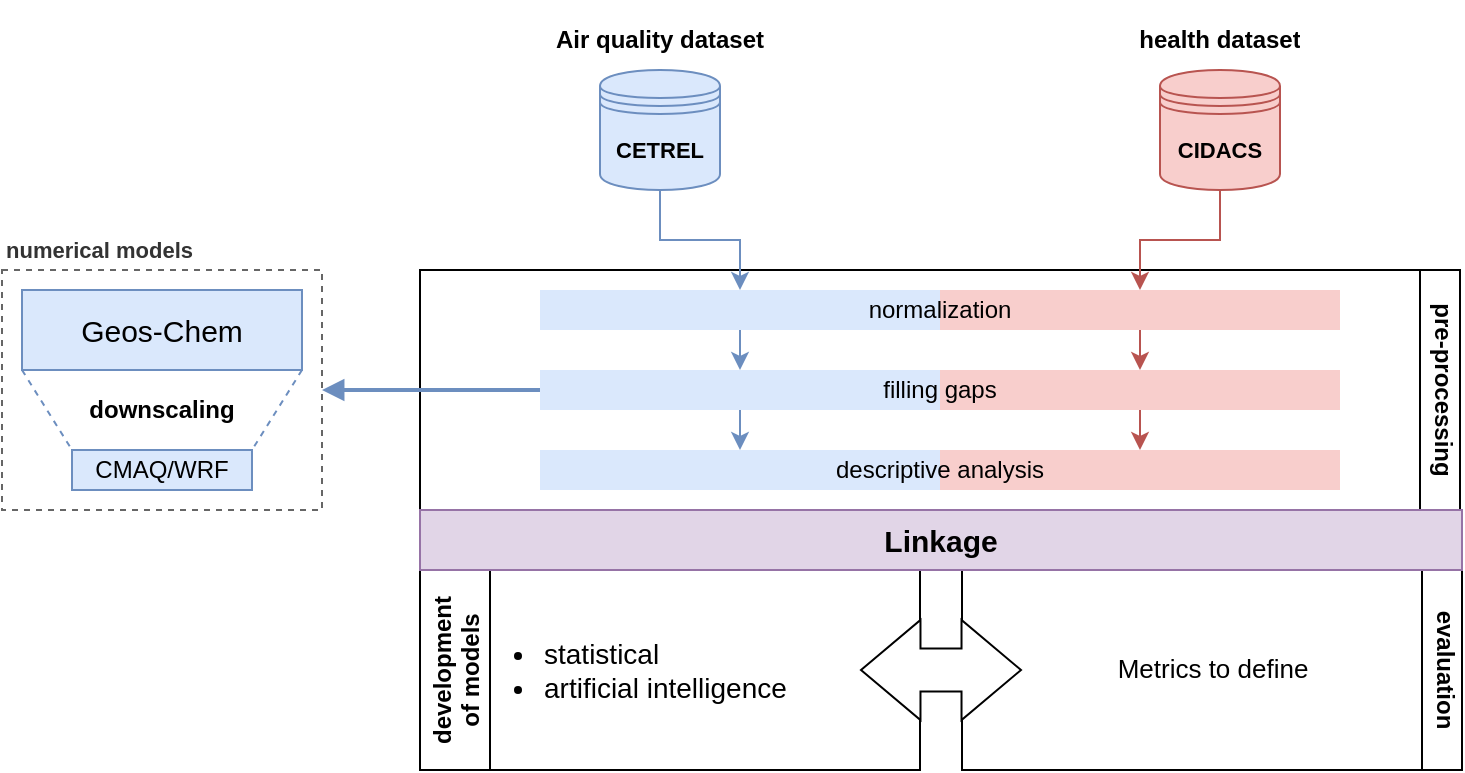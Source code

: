 <mxfile version="12.6.5" type="google"><diagram id="ZbzawCidMn4McHh4tvup" name="Page-1"><mxGraphModel dx="868" dy="492" grid="1" gridSize="10" guides="1" tooltips="1" connect="1" arrows="1" fold="1" page="1" pageScale="1" pageWidth="850" pageHeight="1100" math="0" shadow="0"><root><mxCell id="0"/><mxCell id="1" parent="0"/><mxCell id="ypRi0qUW06USGjb7KAHu-10" value="pre-processing" style="swimlane;startSize=20;horizontal=0;rotation=-180;direction=east;labelPosition=center;verticalLabelPosition=middle;align=center;verticalAlign=middle;flipV=1;swimlaneLine=1;rounded=0;spacingBottom=5;" parent="1" vertex="1"><mxGeometry x="239" y="160" width="520" height="120" as="geometry"><mxRectangle x="200" y="160" width="30" height="60" as="alternateBounds"/></mxGeometry></mxCell><mxCell id="ypRi0qUW06USGjb7KAHu-36" value="" style="rounded=0;whiteSpace=wrap;html=1;align=center;strokeColor=none;fillColor=#f8cecc;" parent="ypRi0qUW06USGjb7KAHu-10" vertex="1"><mxGeometry x="260" y="90" width="200" height="20" as="geometry"/></mxCell><mxCell id="ypRi0qUW06USGjb7KAHu-37" value="" style="rounded=0;whiteSpace=wrap;html=1;align=center;strokeColor=none;fillColor=#dae8fc;" parent="ypRi0qUW06USGjb7KAHu-10" vertex="1"><mxGeometry x="60" y="90" width="200" height="20" as="geometry"/></mxCell><mxCell id="ypRi0qUW06USGjb7KAHu-35" value="" style="rounded=0;whiteSpace=wrap;html=1;align=center;strokeColor=none;fillColor=#dae8fc;" parent="ypRi0qUW06USGjb7KAHu-10" vertex="1"><mxGeometry x="60" y="50" width="200" height="20" as="geometry"/></mxCell><mxCell id="ypRi0qUW06USGjb7KAHu-34" value="" style="rounded=0;whiteSpace=wrap;html=1;align=center;strokeColor=none;fillColor=#f8cecc;" parent="ypRi0qUW06USGjb7KAHu-10" vertex="1"><mxGeometry x="260" y="50" width="200" height="20" as="geometry"/></mxCell><mxCell id="ypRi0qUW06USGjb7KAHu-32" value="" style="rounded=0;whiteSpace=wrap;html=1;align=center;strokeColor=none;fillColor=#dae8fc;" parent="ypRi0qUW06USGjb7KAHu-10" vertex="1"><mxGeometry x="60" y="10" width="200" height="20" as="geometry"/></mxCell><mxCell id="ypRi0qUW06USGjb7KAHu-33" value="" style="rounded=0;whiteSpace=wrap;html=1;align=center;strokeColor=none;fillColor=#f8cecc;" parent="ypRi0qUW06USGjb7KAHu-10" vertex="1"><mxGeometry x="260" y="10" width="200" height="20" as="geometry"/></mxCell><mxCell id="ypRi0qUW06USGjb7KAHu-21" value="descriptive analysis" style="rounded=0;whiteSpace=wrap;html=1;align=center;fillColor=none;strokeColor=none;" parent="ypRi0qUW06USGjb7KAHu-10" vertex="1"><mxGeometry x="60" y="90" width="400" height="20" as="geometry"/></mxCell><mxCell id="ypRi0qUW06USGjb7KAHu-20" value="filling gaps" style="rounded=0;whiteSpace=wrap;html=1;align=center;fillColor=none;strokeColor=none;" parent="ypRi0qUW06USGjb7KAHu-10" vertex="1"><mxGeometry x="60" y="50" width="400" height="20" as="geometry"/></mxCell><mxCell id="ypRi0qUW06USGjb7KAHu-19" value="&lt;div&gt;normalization&lt;/div&gt;" style="rounded=0;whiteSpace=wrap;html=1;align=center;fillColor=none;strokeColor=none;" parent="ypRi0qUW06USGjb7KAHu-10" vertex="1"><mxGeometry x="60" y="10" width="400" height="20" as="geometry"/></mxCell><mxCell id="ypRi0qUW06USGjb7KAHu-26" style="edgeStyle=orthogonalEdgeStyle;rounded=0;orthogonalLoop=1;jettySize=auto;html=1;exitX=0.25;exitY=1;exitDx=0;exitDy=0;entryX=0.25;entryY=0;entryDx=0;entryDy=0;fillColor=#dae8fc;strokeColor=#6c8ebf;" parent="ypRi0qUW06USGjb7KAHu-10" source="ypRi0qUW06USGjb7KAHu-19" target="ypRi0qUW06USGjb7KAHu-20" edge="1"><mxGeometry relative="1" as="geometry"/></mxCell><mxCell id="ypRi0qUW06USGjb7KAHu-29" style="edgeStyle=orthogonalEdgeStyle;rounded=0;orthogonalLoop=1;jettySize=auto;html=1;exitX=0.75;exitY=1;exitDx=0;exitDy=0;entryX=0.75;entryY=0;entryDx=0;entryDy=0;fillColor=#f8cecc;strokeColor=#b85450;" parent="ypRi0qUW06USGjb7KAHu-10" source="ypRi0qUW06USGjb7KAHu-19" target="ypRi0qUW06USGjb7KAHu-20" edge="1"><mxGeometry relative="1" as="geometry"/></mxCell><mxCell id="ypRi0qUW06USGjb7KAHu-27" style="edgeStyle=orthogonalEdgeStyle;rounded=0;orthogonalLoop=1;jettySize=auto;html=1;exitX=0.25;exitY=1;exitDx=0;exitDy=0;entryX=0.25;entryY=0;entryDx=0;entryDy=0;fillColor=#dae8fc;strokeColor=#6c8ebf;" parent="ypRi0qUW06USGjb7KAHu-10" source="ypRi0qUW06USGjb7KAHu-20" target="ypRi0qUW06USGjb7KAHu-21" edge="1"><mxGeometry relative="1" as="geometry"/></mxCell><mxCell id="ypRi0qUW06USGjb7KAHu-30" style="edgeStyle=orthogonalEdgeStyle;rounded=0;orthogonalLoop=1;jettySize=auto;html=1;exitX=0.75;exitY=1;exitDx=0;exitDy=0;entryX=0.75;entryY=0;entryDx=0;entryDy=0;fillColor=#f8cecc;strokeColor=#b85450;" parent="ypRi0qUW06USGjb7KAHu-10" source="ypRi0qUW06USGjb7KAHu-20" target="ypRi0qUW06USGjb7KAHu-21" edge="1"><mxGeometry relative="1" as="geometry"/></mxCell><mxCell id="ypRi0qUW06USGjb7KAHu-47" value="" style="rounded=0;whiteSpace=wrap;html=1;fillColor=none;fontSize=14;fontColor=#333333;align=left;dashed=1;strokeColor=#666666;" parent="1" vertex="1"><mxGeometry x="30" y="160" width="160" height="120" as="geometry"/></mxCell><mxCell id="ypRi0qUW06USGjb7KAHu-12" value="development&#xA;of models" style="swimlane;startSize=35;horizontal=0;spacingBottom=0;" parent="1" vertex="1"><mxGeometry x="239" y="310" width="250" height="100" as="geometry"><mxRectangle x="230" y="150" width="30" height="60" as="alternateBounds"/></mxGeometry></mxCell><mxCell id="ypRi0qUW06USGjb7KAHu-46" value="&lt;div style=&quot;font-size: 14px;&quot; align=&quot;left&quot;&gt;&lt;ul style=&quot;font-size: 14px;&quot;&gt;&lt;li style=&quot;font-size: 14px;&quot;&gt;statistical&lt;/li&gt;&lt;li style=&quot;font-size: 14px;&quot;&gt;artificial intelligence&lt;/li&gt;&lt;/ul&gt;&lt;/div&gt;" style="text;html=1;strokeColor=none;fillColor=none;align=left;verticalAlign=middle;whiteSpace=wrap;rounded=0;fontSize=14;fontColor=#000000;" parent="ypRi0qUW06USGjb7KAHu-12" vertex="1"><mxGeometry x="20" width="230" height="100" as="geometry"/></mxCell><mxCell id="ypRi0qUW06USGjb7KAHu-14" value="evaluation" style="swimlane;startSize=20;horizontal=0;rotation=-180;spacingBottom=5;" parent="1" vertex="1"><mxGeometry x="510" y="310" width="250" height="100" as="geometry"><mxRectangle x="230" y="150" width="30" height="60" as="alternateBounds"/></mxGeometry></mxCell><mxCell id="ypRi0qUW06USGjb7KAHu-52" value="Metrics to define" style="text;html=1;fontSize=13;fontColor=#000000;align=center;fontStyle=0" parent="ypRi0qUW06USGjb7KAHu-14" vertex="1"><mxGeometry x="80" y="35" width="90" height="30" as="geometry"/></mxCell><mxCell id="ypRi0qUW06USGjb7KAHu-25" style="edgeStyle=orthogonalEdgeStyle;rounded=0;orthogonalLoop=1;jettySize=auto;html=1;exitX=0.5;exitY=1;exitDx=0;exitDy=0;entryX=0.25;entryY=0;entryDx=0;entryDy=0;fillColor=#dae8fc;strokeColor=#6c8ebf;" parent="1" source="ypRi0qUW06USGjb7KAHu-15" target="ypRi0qUW06USGjb7KAHu-19" edge="1"><mxGeometry relative="1" as="geometry"/></mxCell><mxCell id="ypRi0qUW06USGjb7KAHu-15" value="CETREL" style="shape=datastore;whiteSpace=wrap;html=1;fillColor=#dae8fc;strokeColor=#6c8ebf;fontStyle=1;fontSize=11;" parent="1" vertex="1"><mxGeometry x="329" y="60" width="60" height="60" as="geometry"/></mxCell><mxCell id="ypRi0qUW06USGjb7KAHu-28" style="edgeStyle=orthogonalEdgeStyle;rounded=0;orthogonalLoop=1;jettySize=auto;html=1;exitX=0.5;exitY=1;exitDx=0;exitDy=0;entryX=0.75;entryY=0;entryDx=0;entryDy=0;fillColor=#f8cecc;strokeColor=#b85450;" parent="1" source="ypRi0qUW06USGjb7KAHu-16" target="ypRi0qUW06USGjb7KAHu-19" edge="1"><mxGeometry relative="1" as="geometry"/></mxCell><mxCell id="ypRi0qUW06USGjb7KAHu-16" value="CIDACS" style="shape=datastore;whiteSpace=wrap;html=1;fillColor=#f8cecc;strokeColor=#b85450;fontStyle=1;fontSize=11;" parent="1" vertex="1"><mxGeometry x="609" y="60" width="60" height="60" as="geometry"/></mxCell><mxCell id="ypRi0qUW06USGjb7KAHu-17" value="&lt;p&gt;&lt;span&gt;Air quality dataset&lt;br&gt;&lt;/span&gt;&lt;/p&gt;" style="text;html=1;strokeColor=none;fillColor=none;spacing=5;spacingTop=-20;whiteSpace=wrap;overflow=hidden;rounded=0;align=center;fontStyle=1;verticalAlign=middle;" parent="1" vertex="1"><mxGeometry x="289" y="40" width="140" height="20" as="geometry"/></mxCell><mxCell id="ypRi0qUW06USGjb7KAHu-18" value="health dataset" style="text;html=1;strokeColor=none;fillColor=none;spacing=5;spacingTop=-20;whiteSpace=wrap;overflow=hidden;rounded=0;align=center;fontStyle=1;verticalAlign=middle;" parent="1" vertex="1"><mxGeometry x="569" y="50" width="140" height="10" as="geometry"/></mxCell><mxCell id="ypRi0qUW06USGjb7KAHu-40" style="rounded=0;orthogonalLoop=1;jettySize=auto;html=1;exitX=0;exitY=1;exitDx=0;exitDy=0;entryX=0;entryY=0;entryDx=0;entryDy=0;fontSize=15;endArrow=none;endFill=0;dashed=1;fillColor=#dae8fc;strokeColor=#6c8ebf;" parent="1" source="ypRi0qUW06USGjb7KAHu-38" target="ypRi0qUW06USGjb7KAHu-39" edge="1"><mxGeometry relative="1" as="geometry"/></mxCell><mxCell id="ypRi0qUW06USGjb7KAHu-41" style="edgeStyle=none;rounded=0;orthogonalLoop=1;jettySize=auto;html=1;exitX=1;exitY=1;exitDx=0;exitDy=0;entryX=1;entryY=0;entryDx=0;entryDy=0;endArrow=none;endFill=0;fontSize=15;dashed=1;fillColor=#dae8fc;strokeColor=#6c8ebf;" parent="1" source="ypRi0qUW06USGjb7KAHu-38" target="ypRi0qUW06USGjb7KAHu-39" edge="1"><mxGeometry relative="1" as="geometry"/></mxCell><mxCell id="ypRi0qUW06USGjb7KAHu-38" value="Geos-Chem" style="rounded=0;whiteSpace=wrap;html=1;fillColor=#dae8fc;align=center;fontSize=15;strokeColor=#6c8ebf;" parent="1" vertex="1"><mxGeometry x="40" y="170" width="140" height="40" as="geometry"/></mxCell><mxCell id="ypRi0qUW06USGjb7KAHu-39" value="CMAQ/WRF" style="rounded=0;whiteSpace=wrap;html=1;fillColor=#dae8fc;align=center;strokeColor=#6c8ebf;" parent="1" vertex="1"><mxGeometry x="65" y="250" width="90" height="20" as="geometry"/></mxCell><mxCell id="ypRi0qUW06USGjb7KAHu-42" style="edgeStyle=none;rounded=0;orthogonalLoop=1;jettySize=auto;html=1;exitX=0;exitY=0.5;exitDx=0;exitDy=0;endArrow=block;endFill=1;fontSize=15;fillColor=#dae8fc;strokeColor=#6c8ebf;strokeWidth=2;entryX=1;entryY=0.5;entryDx=0;entryDy=0;" parent="1" source="ypRi0qUW06USGjb7KAHu-20" target="ypRi0qUW06USGjb7KAHu-47" edge="1"><mxGeometry relative="1" as="geometry"><mxPoint x="200" y="220" as="targetPoint"/></mxGeometry></mxCell><mxCell id="ypRi0qUW06USGjb7KAHu-43" value="downscaling" style="text;html=1;strokeColor=none;fillColor=none;spacing=0;spacingTop=0;whiteSpace=wrap;overflow=hidden;rounded=0;align=center;fontStyle=1;verticalAlign=middle;" parent="1" vertex="1"><mxGeometry x="40" y="220" width="140" height="20" as="geometry"/></mxCell><mxCell id="ypRi0qUW06USGjb7KAHu-44" value="Linkage" style="rounded=0;whiteSpace=wrap;html=1;fillColor=#e1d5e7;fontSize=15;align=center;strokeColor=#9673a6;fontStyle=1" parent="1" vertex="1"><mxGeometry x="239" y="280" width="521" height="30" as="geometry"/></mxCell><mxCell id="ypRi0qUW06USGjb7KAHu-48" value="numerical models" style="text;html=1;strokeColor=none;fillColor=none;align=left;verticalAlign=middle;whiteSpace=wrap;rounded=0;fontSize=11;fontColor=#333333;fontStyle=1" parent="1" vertex="1"><mxGeometry x="30" y="140" width="150" height="20" as="geometry"/></mxCell><mxCell id="ypRi0qUW06USGjb7KAHu-57" value="" style="html=1;shadow=0;dashed=0;align=center;verticalAlign=middle;shape=mxgraph.arrows2.twoWayArrow;dy=0.57;dx=29.74;rounded=0;fontSize=13;fillColor=#ffffff;" parent="1" vertex="1"><mxGeometry x="459.5" y="335" width="80" height="50" as="geometry"/></mxCell></root></mxGraphModel></diagram></mxfile>